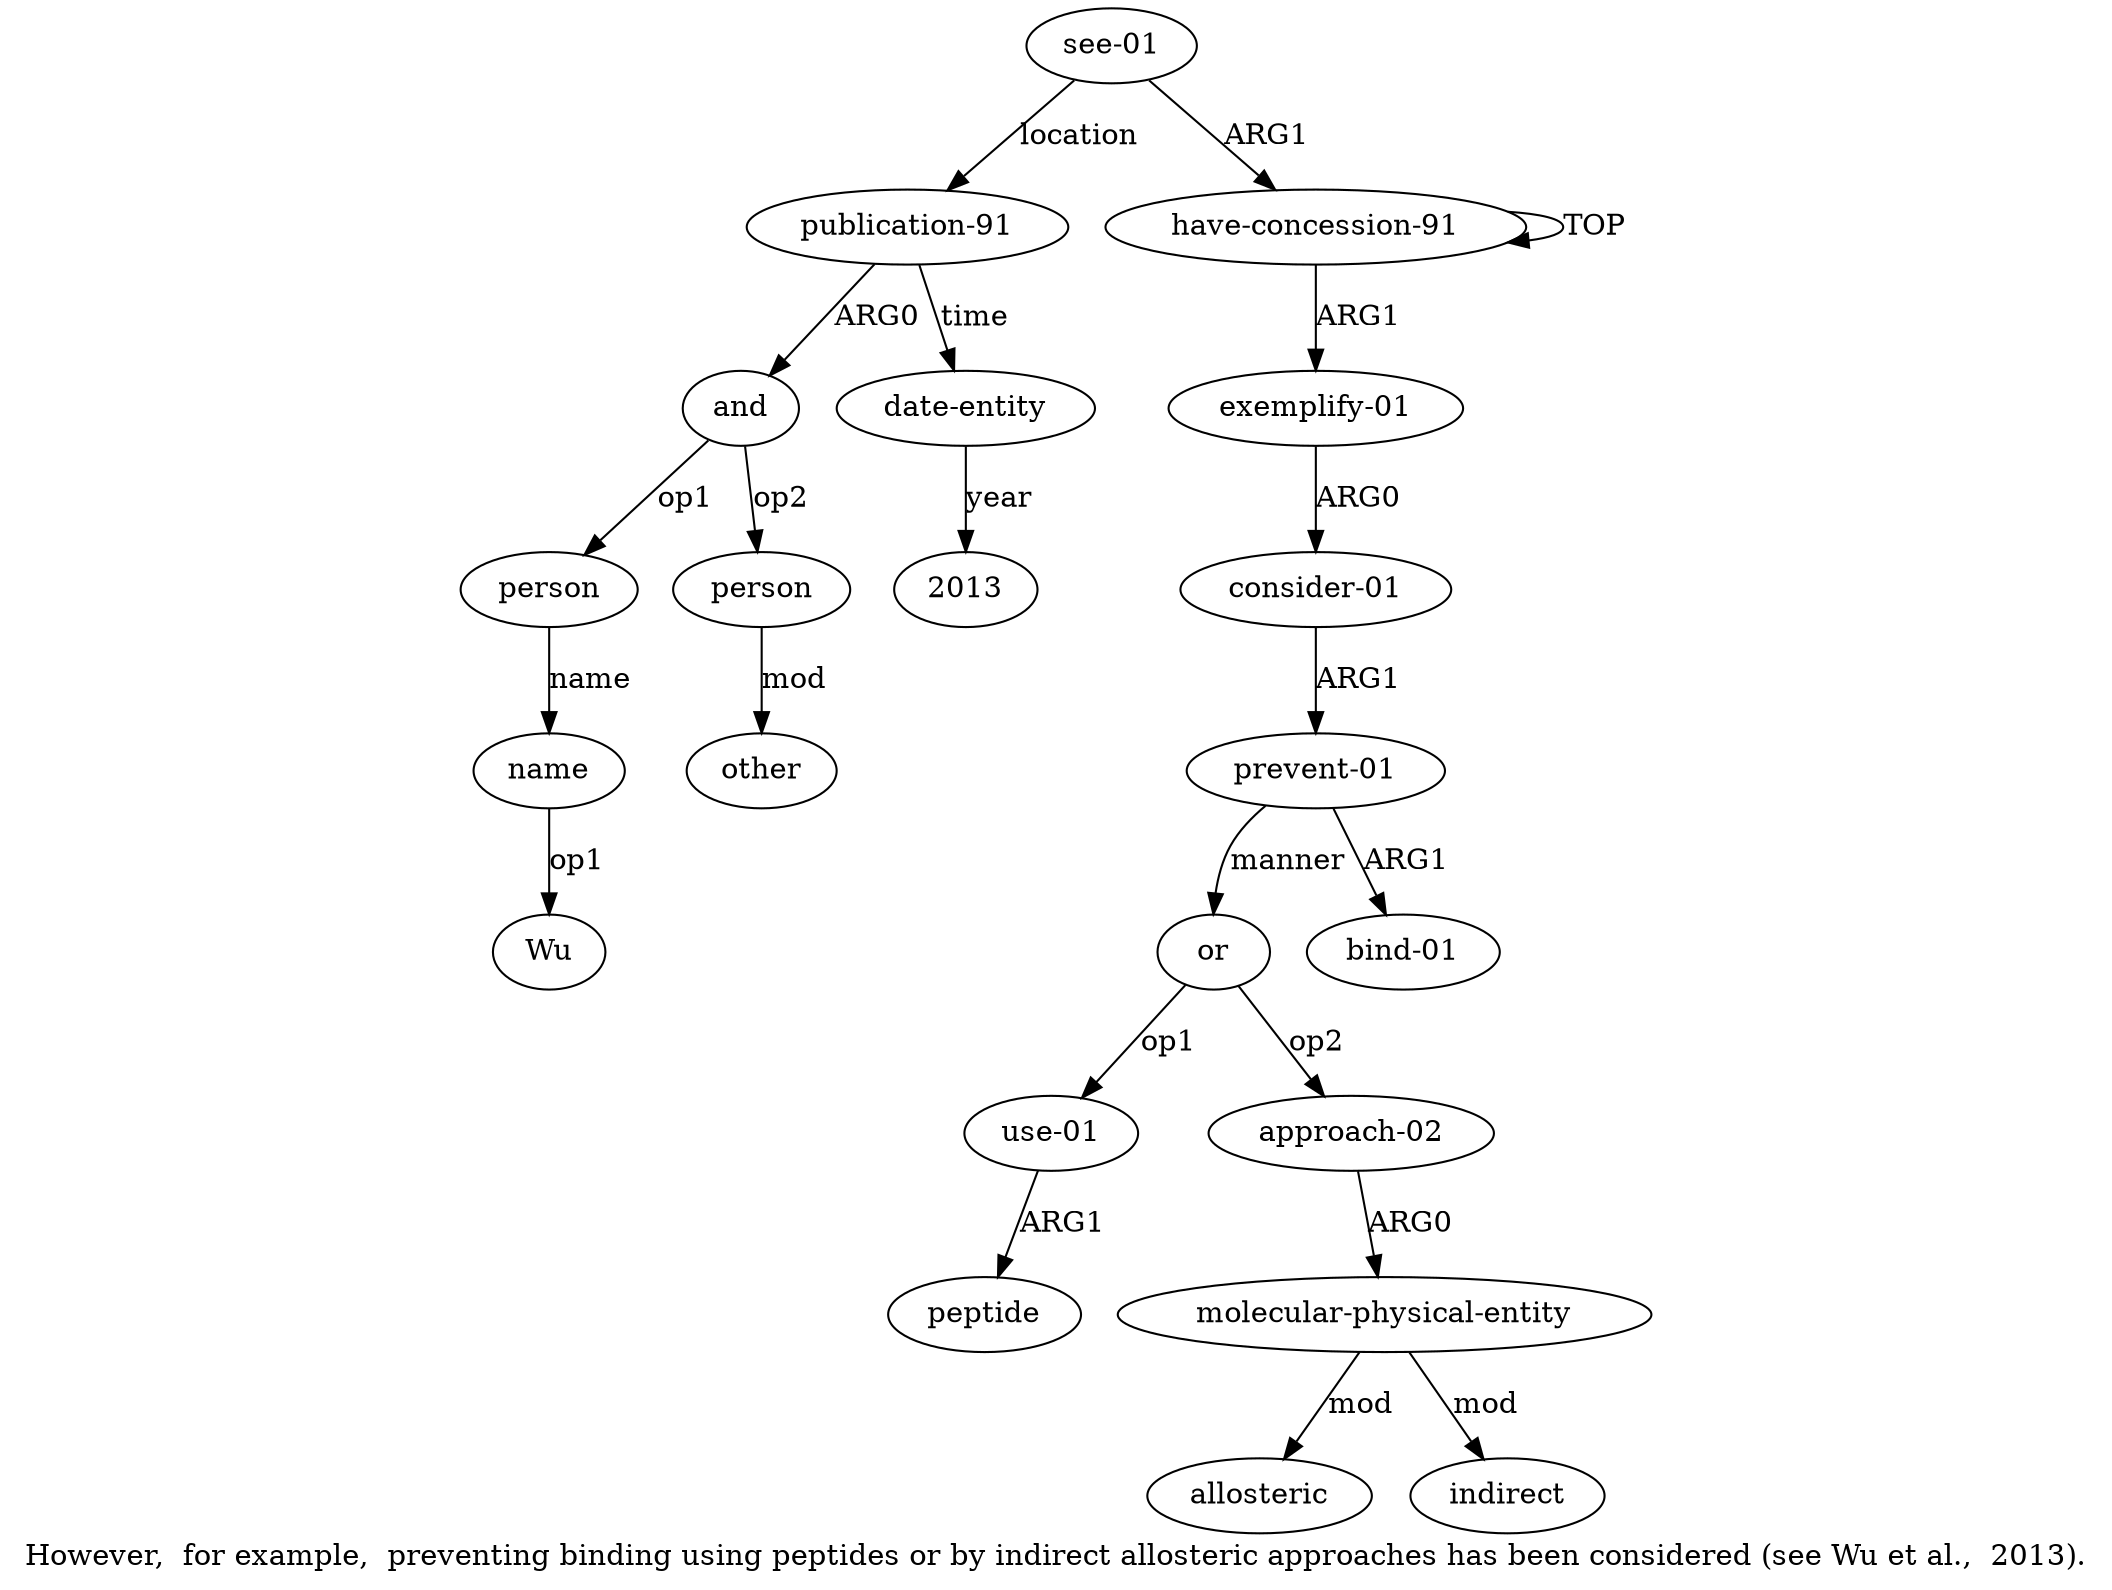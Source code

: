 digraph  {
	graph [label="However,  for example,  preventing binding using peptides or by indirect allosteric approaches has been considered (see Wu et al.,  \
2013)."];
	node [label="\N"];
	a7	 [color=black,
		gold_ind=7,
		gold_label=peptide,
		label=peptide,
		test_ind=7,
		test_label=peptide];
	"a19 2013"	 [color=black,
		gold_ind=-1,
		gold_label=2013,
		label=2013,
		test_ind=-1,
		test_label=2013];
	a15	 [color=black,
		gold_ind=15,
		gold_label=person,
		label=person,
		test_ind=15,
		test_label=person];
	a16	 [color=black,
		gold_ind=16,
		gold_label=name,
		label=name,
		test_ind=16,
		test_label=name];
	a15 -> a16 [key=0,
	color=black,
	gold_label=name,
	label=name,
	test_label=name];
a14 [color=black,
	gold_ind=14,
	gold_label=and,
	label=and,
	test_ind=14,
	test_label=and];
a14 -> a15 [key=0,
color=black,
gold_label=op1,
label=op1,
test_label=op1];
a17 [color=black,
gold_ind=17,
gold_label=person,
label=person,
test_ind=17,
test_label=person];
a14 -> a17 [key=0,
color=black,
gold_label=op2,
label=op2,
test_label=op2];
a18 [color=black,
gold_ind=18,
gold_label=other,
label=other,
test_ind=18,
test_label=other];
a17 -> a18 [key=0,
color=black,
gold_label=mod,
label=mod,
test_label=mod];
"a16 Wu" [color=black,
gold_ind=-1,
gold_label=Wu,
label=Wu,
test_ind=-1,
test_label=Wu];
a16 -> "a16 Wu" [key=0,
color=black,
gold_label=op1,
label=op1,
test_label=op1];
a11 [color=black,
gold_ind=11,
gold_label=allosteric,
label=allosteric,
test_ind=11,
test_label=allosteric];
a10 [color=black,
gold_ind=10,
gold_label=indirect,
label=indirect,
test_ind=10,
test_label=indirect];
a13 [color=black,
gold_ind=13,
gold_label="publication-91",
label="publication-91",
test_ind=13,
test_label="publication-91"];
a13 -> a14 [key=0,
color=black,
gold_label=ARG0,
label=ARG0,
test_label=ARG0];
a19 [color=black,
gold_ind=19,
gold_label="date-entity",
label="date-entity",
test_ind=19,
test_label="date-entity"];
a13 -> a19 [key=0,
color=black,
gold_label=time,
label=time,
test_label=time];
a12 [color=black,
gold_ind=12,
gold_label="see-01",
label="see-01",
test_ind=12,
test_label="see-01"];
a12 -> a13 [key=0,
color=black,
gold_label=location,
label=location,
test_label=location];
a0 [color=black,
gold_ind=0,
gold_label="have-concession-91",
label="have-concession-91",
test_ind=0,
test_label="have-concession-91"];
a12 -> a0 [key=0,
color=black,
gold_label=ARG1,
label=ARG1,
test_label=ARG1];
a19 -> "a19 2013" [key=0,
color=black,
gold_label=year,
label=year,
test_label=year];
a1 [color=black,
gold_ind=1,
gold_label="exemplify-01",
label="exemplify-01",
test_ind=1,
test_label="exemplify-01"];
a2 [color=black,
gold_ind=2,
gold_label="consider-01",
label="consider-01",
test_ind=2,
test_label="consider-01"];
a1 -> a2 [key=0,
color=black,
gold_label=ARG0,
label=ARG0,
test_label=ARG0];
a0 -> a1 [key=0,
color=black,
gold_label=ARG1,
label=ARG1,
test_label=ARG1];
a0 -> a0 [key=0,
color=black,
gold_label=TOP,
label=TOP,
test_label=TOP];
a3 [color=black,
gold_ind=3,
gold_label="prevent-01",
label="prevent-01",
test_ind=3,
test_label="prevent-01"];
a5 [color=black,
gold_ind=5,
gold_label=or,
label=or,
test_ind=5,
test_label=or];
a3 -> a5 [key=0,
color=black,
gold_label=manner,
label=manner,
test_label=manner];
a4 [color=black,
gold_ind=4,
gold_label="bind-01",
label="bind-01",
test_ind=4,
test_label="bind-01"];
a3 -> a4 [key=0,
color=black,
gold_label=ARG1,
label=ARG1,
test_label=ARG1];
a2 -> a3 [key=0,
color=black,
gold_label=ARG1,
label=ARG1,
test_label=ARG1];
a6 [color=black,
gold_ind=6,
gold_label="use-01",
label="use-01",
test_ind=6,
test_label="use-01"];
a5 -> a6 [key=0,
color=black,
gold_label=op1,
label=op1,
test_label=op1];
a8 [color=black,
gold_ind=8,
gold_label="approach-02",
label="approach-02",
test_ind=8,
test_label="approach-02"];
a5 -> a8 [key=0,
color=black,
gold_label=op2,
label=op2,
test_label=op2];
a6 -> a7 [key=0,
color=black,
gold_label=ARG1,
label=ARG1,
test_label=ARG1];
a9 [color=black,
gold_ind=9,
gold_label="molecular-physical-entity",
label="molecular-physical-entity",
test_ind=9,
test_label="molecular-physical-entity"];
a9 -> a11 [key=0,
color=black,
gold_label=mod,
label=mod,
test_label=mod];
a9 -> a10 [key=0,
color=black,
gold_label=mod,
label=mod,
test_label=mod];
a8 -> a9 [key=0,
color=black,
gold_label=ARG0,
label=ARG0,
test_label=ARG0];
}
